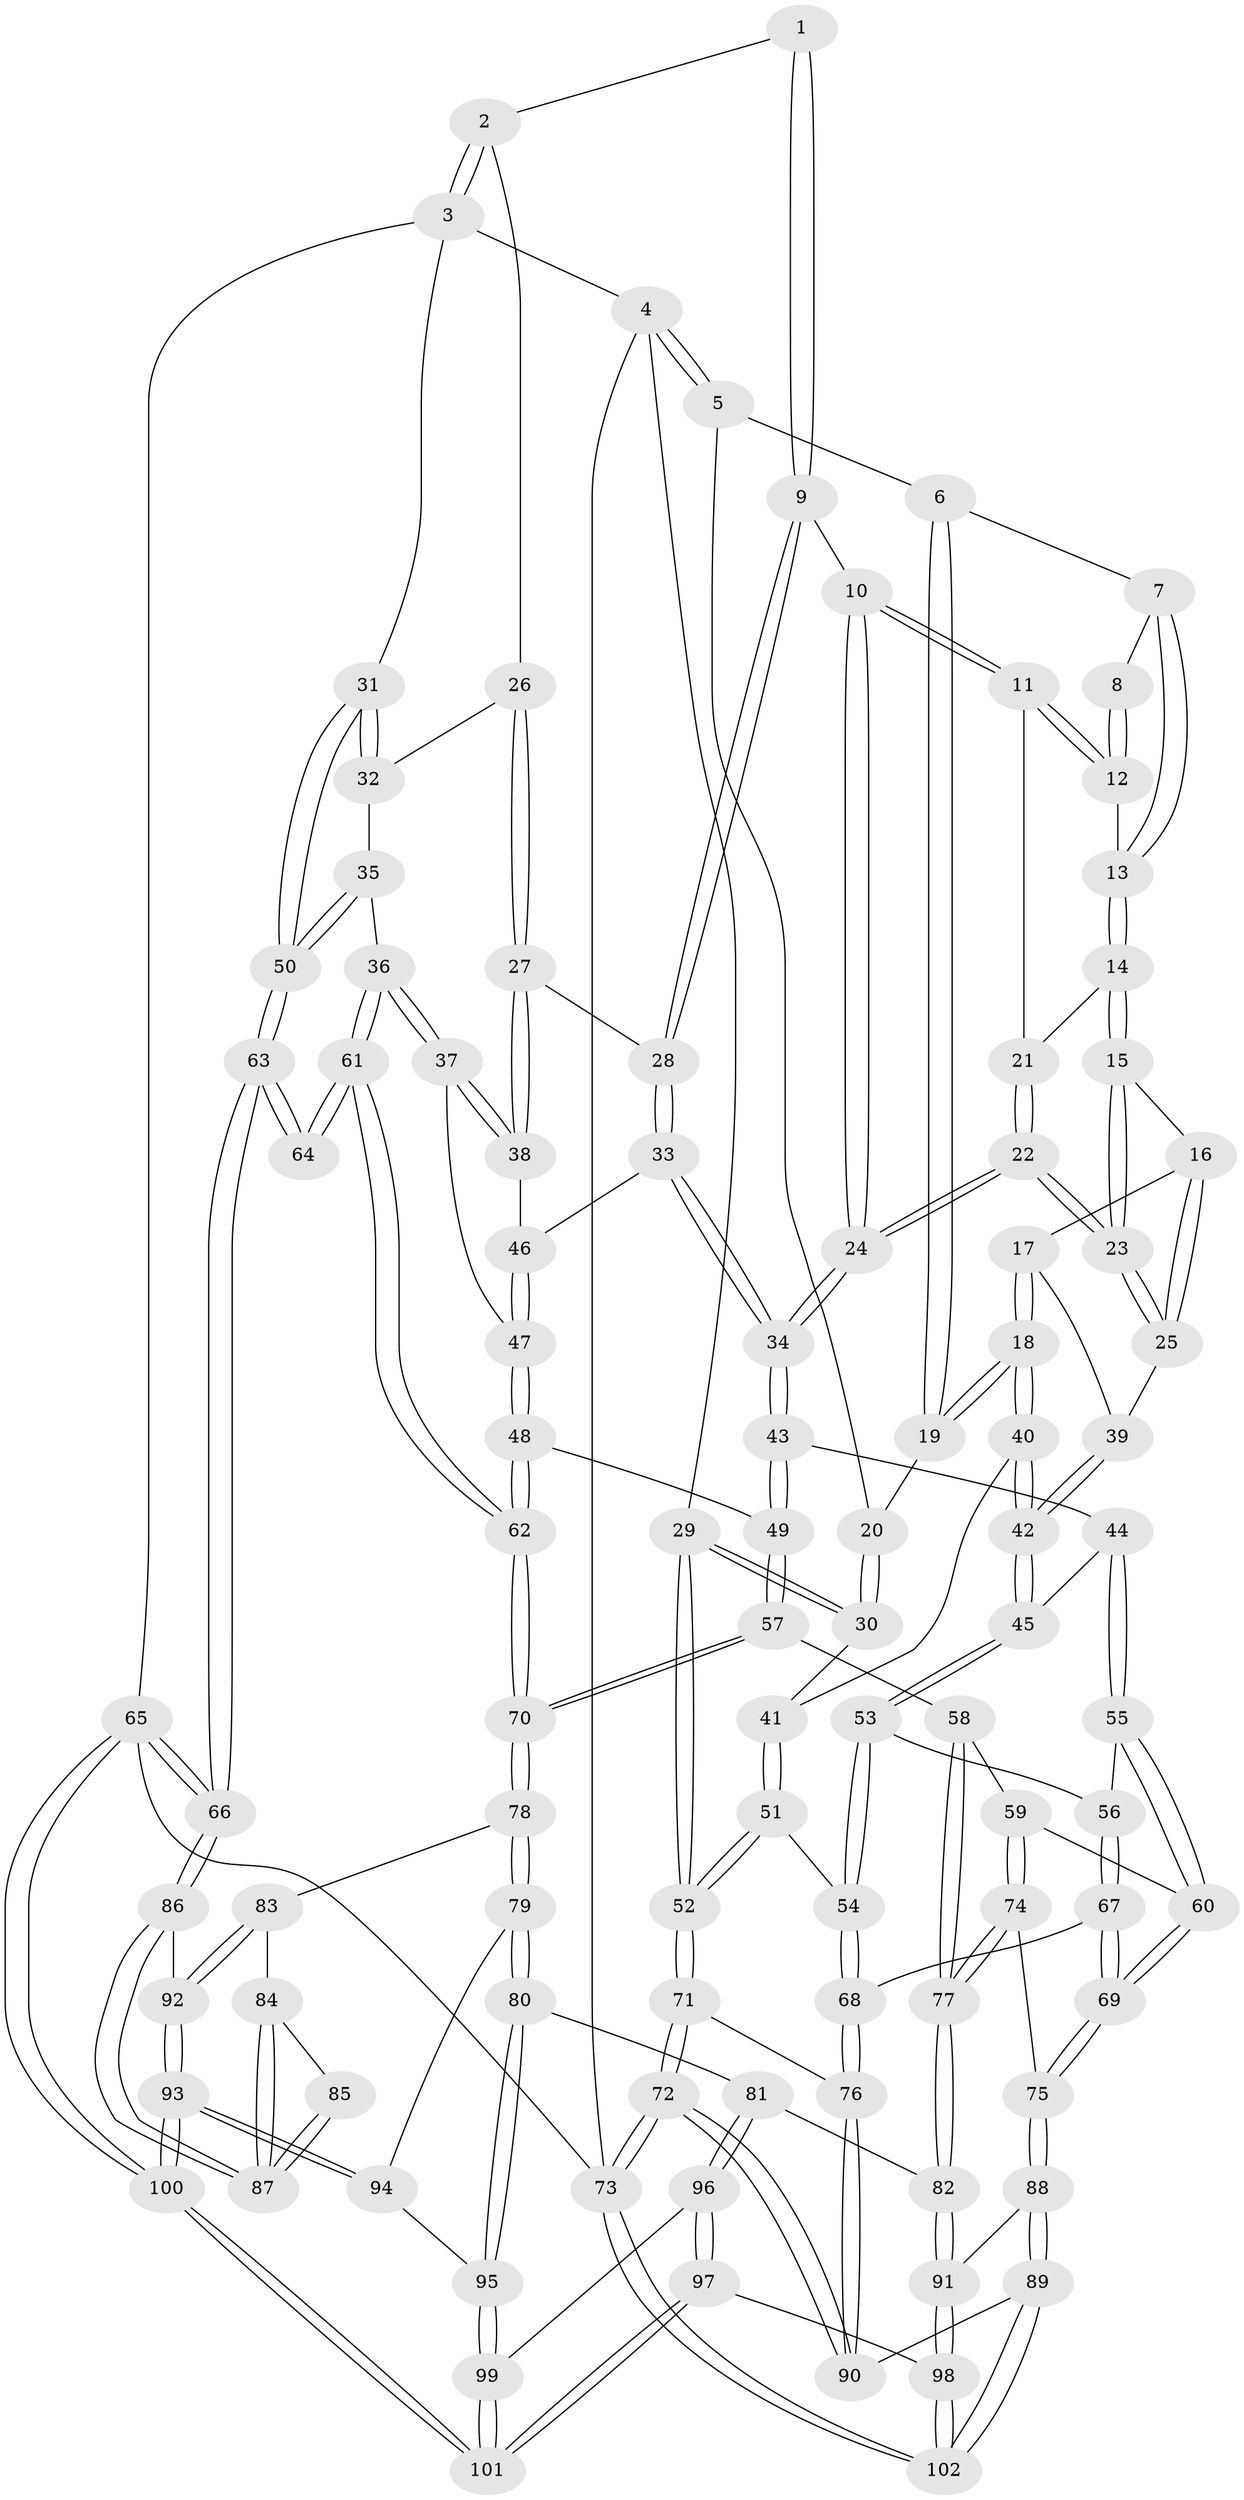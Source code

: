 // Generated by graph-tools (version 1.1) at 2025/38/02/21/25 10:38:57]
// undirected, 102 vertices, 252 edges
graph export_dot {
graph [start="1"]
  node [color=gray90,style=filled];
  1 [pos="+0.9007395221779928+0"];
  2 [pos="+1+0"];
  3 [pos="+1+0"];
  4 [pos="+0+0"];
  5 [pos="+0.09758634664352896+0"];
  6 [pos="+0.14230720306236333+0"];
  7 [pos="+0.2406951960206197+0"];
  8 [pos="+0.5847494107898521+0"];
  9 [pos="+0.6729030127768356+0.1505420502135227"];
  10 [pos="+0.5745778009272364+0.10558381469450812"];
  11 [pos="+0.5731750977711813+0.10473211618990563"];
  12 [pos="+0.5718494123732185+0.10222275839278916"];
  13 [pos="+0.25805087154526235+0"];
  14 [pos="+0.2879096712841867+0"];
  15 [pos="+0.2888532279893992+0"];
  16 [pos="+0.23362388583678367+0.1819656881717095"];
  17 [pos="+0.21267126225564426+0.23926640227912538"];
  18 [pos="+0.18747267686967423+0.25800006572296946"];
  19 [pos="+0.16662612766840343+0.23940890035825363"];
  20 [pos="+0.08046120838537674+0.2106579992015683"];
  21 [pos="+0.48705580030488926+0.1370255134227482"];
  22 [pos="+0.4276534087225741+0.26706011772818977"];
  23 [pos="+0.3797175269410622+0.23443217240117065"];
  24 [pos="+0.45015799727718353+0.29789508777850626"];
  25 [pos="+0.37420060504126407+0.23599327654567742"];
  26 [pos="+0.8541915208493683+0.2023737785581516"];
  27 [pos="+0.7297616296145489+0.23402607894118183"];
  28 [pos="+0.6824017269311832+0.19193608686042227"];
  29 [pos="+0+0.2944933174116442"];
  30 [pos="+0+0.2876263149919902"];
  31 [pos="+1+0.06306478406593843"];
  32 [pos="+0.8884706703418697+0.2337051597038458"];
  33 [pos="+0.5259491809315737+0.2944180271054359"];
  34 [pos="+0.4598882108291438+0.3135650304087741"];
  35 [pos="+0.9422089060179903+0.3157171849586288"];
  36 [pos="+0.7748430157295592+0.3953513346901326"];
  37 [pos="+0.7640944197607262+0.38504138345196004"];
  38 [pos="+0.7473803594769554+0.3420724006865775"];
  39 [pos="+0.3570884509718647+0.2416302782058552"];
  40 [pos="+0.18378162019027888+0.3468820958234874"];
  41 [pos="+0.12449770002294042+0.3653004849006623"];
  42 [pos="+0.21830575538306723+0.3687350966060813"];
  43 [pos="+0.4492966614656084+0.3656090125259514"];
  44 [pos="+0.3905493873509544+0.391261760003555"];
  45 [pos="+0.21993338030681092+0.3706453150344478"];
  46 [pos="+0.6113198086190536+0.35618695851955956"];
  47 [pos="+0.6161264367517795+0.4453882263560846"];
  48 [pos="+0.6063653526026599+0.45362485319027457"];
  49 [pos="+0.5043047156002786+0.46533363095089314"];
  50 [pos="+1+0.3905652234615911"];
  51 [pos="+0.07112782165405283+0.48827988657119703"];
  52 [pos="+0+0.5440901788733362"];
  53 [pos="+0.2303384255824613+0.45598992991002685"];
  54 [pos="+0.16485464558731408+0.5538344848562504"];
  55 [pos="+0.32153477405119707+0.4988236558033556"];
  56 [pos="+0.318271466745286+0.4984474155820234"];
  57 [pos="+0.49198578139033305+0.5464203019582784"];
  58 [pos="+0.49078154793815354+0.5475374124256069"];
  59 [pos="+0.3568959190431315+0.548259437317388"];
  60 [pos="+0.345217832876625+0.5393083854886331"];
  61 [pos="+0.8017937259373337+0.46999922068085137"];
  62 [pos="+0.7208844745310731+0.617038127314572"];
  63 [pos="+1+0.47940094090498075"];
  64 [pos="+1+0.5265139124801322"];
  65 [pos="+1+1"];
  66 [pos="+1+0.8870057910377934"];
  67 [pos="+0.1904465915991577+0.6052070903072658"];
  68 [pos="+0.18060906384340744+0.6019045515264262"];
  69 [pos="+0.22453739730394123+0.6246711867587084"];
  70 [pos="+0.7096366229315864+0.6688326430508839"];
  71 [pos="+0+0.6575412236747669"];
  72 [pos="+0+0.7553236436505125"];
  73 [pos="+0+1"];
  74 [pos="+0.3432824755672501+0.6397976064710083"];
  75 [pos="+0.2493544697663198+0.6486449591024632"];
  76 [pos="+0.131249102187013+0.6487751798320737"];
  77 [pos="+0.43453392084059117+0.7050166241929529"];
  78 [pos="+0.7151814337469231+0.6934661095091372"];
  79 [pos="+0.675559589534751+0.7353765699270842"];
  80 [pos="+0.4706721530853944+0.7871768631560366"];
  81 [pos="+0.4515580475211881+0.7896900939969462"];
  82 [pos="+0.4494281649060124+0.7889330184375821"];
  83 [pos="+0.8008356817225855+0.7224674829759837"];
  84 [pos="+0.8173815572238109+0.7224656201653092"];
  85 [pos="+1+0.5285348982474035"];
  86 [pos="+0.9504799088599243+0.8012588134698381"];
  87 [pos="+0.9501527263400159+0.8009701448173657"];
  88 [pos="+0.2775773634197304+0.8294073932093535"];
  89 [pos="+0.14785248584545643+0.8765980237845217"];
  90 [pos="+0.13866262951754663+0.8697567302364765"];
  91 [pos="+0.3393632744943924+0.8369333019622133"];
  92 [pos="+0.826495787337819+1"];
  93 [pos="+0.8026701034166179+1"];
  94 [pos="+0.6759474207006441+0.7692242479545245"];
  95 [pos="+0.6142127704972482+0.9156383134716958"];
  96 [pos="+0.45268776236254205+0.7927613516252796"];
  97 [pos="+0.553619407188007+1"];
  98 [pos="+0.40091888336199144+1"];
  99 [pos="+0.6118233405656774+0.9687099006905145"];
  100 [pos="+0.8007070934357783+1"];
  101 [pos="+0.6435693014659183+1"];
  102 [pos="+0.14111875168942536+1"];
  1 -- 2;
  1 -- 9;
  1 -- 9;
  2 -- 3;
  2 -- 3;
  2 -- 26;
  3 -- 4;
  3 -- 31;
  3 -- 65;
  4 -- 5;
  4 -- 5;
  4 -- 29;
  4 -- 73;
  5 -- 6;
  5 -- 20;
  6 -- 7;
  6 -- 19;
  6 -- 19;
  7 -- 8;
  7 -- 13;
  7 -- 13;
  8 -- 12;
  8 -- 12;
  9 -- 10;
  9 -- 28;
  9 -- 28;
  10 -- 11;
  10 -- 11;
  10 -- 24;
  10 -- 24;
  11 -- 12;
  11 -- 12;
  11 -- 21;
  12 -- 13;
  13 -- 14;
  13 -- 14;
  14 -- 15;
  14 -- 15;
  14 -- 21;
  15 -- 16;
  15 -- 23;
  15 -- 23;
  16 -- 17;
  16 -- 25;
  16 -- 25;
  17 -- 18;
  17 -- 18;
  17 -- 39;
  18 -- 19;
  18 -- 19;
  18 -- 40;
  18 -- 40;
  19 -- 20;
  20 -- 30;
  20 -- 30;
  21 -- 22;
  21 -- 22;
  22 -- 23;
  22 -- 23;
  22 -- 24;
  22 -- 24;
  23 -- 25;
  23 -- 25;
  24 -- 34;
  24 -- 34;
  25 -- 39;
  26 -- 27;
  26 -- 27;
  26 -- 32;
  27 -- 28;
  27 -- 38;
  27 -- 38;
  28 -- 33;
  28 -- 33;
  29 -- 30;
  29 -- 30;
  29 -- 52;
  29 -- 52;
  30 -- 41;
  31 -- 32;
  31 -- 32;
  31 -- 50;
  31 -- 50;
  32 -- 35;
  33 -- 34;
  33 -- 34;
  33 -- 46;
  34 -- 43;
  34 -- 43;
  35 -- 36;
  35 -- 50;
  35 -- 50;
  36 -- 37;
  36 -- 37;
  36 -- 61;
  36 -- 61;
  37 -- 38;
  37 -- 38;
  37 -- 47;
  38 -- 46;
  39 -- 42;
  39 -- 42;
  40 -- 41;
  40 -- 42;
  40 -- 42;
  41 -- 51;
  41 -- 51;
  42 -- 45;
  42 -- 45;
  43 -- 44;
  43 -- 49;
  43 -- 49;
  44 -- 45;
  44 -- 55;
  44 -- 55;
  45 -- 53;
  45 -- 53;
  46 -- 47;
  46 -- 47;
  47 -- 48;
  47 -- 48;
  48 -- 49;
  48 -- 62;
  48 -- 62;
  49 -- 57;
  49 -- 57;
  50 -- 63;
  50 -- 63;
  51 -- 52;
  51 -- 52;
  51 -- 54;
  52 -- 71;
  52 -- 71;
  53 -- 54;
  53 -- 54;
  53 -- 56;
  54 -- 68;
  54 -- 68;
  55 -- 56;
  55 -- 60;
  55 -- 60;
  56 -- 67;
  56 -- 67;
  57 -- 58;
  57 -- 70;
  57 -- 70;
  58 -- 59;
  58 -- 77;
  58 -- 77;
  59 -- 60;
  59 -- 74;
  59 -- 74;
  60 -- 69;
  60 -- 69;
  61 -- 62;
  61 -- 62;
  61 -- 64;
  61 -- 64;
  62 -- 70;
  62 -- 70;
  63 -- 64;
  63 -- 64;
  63 -- 66;
  63 -- 66;
  65 -- 66;
  65 -- 66;
  65 -- 100;
  65 -- 100;
  65 -- 73;
  66 -- 86;
  66 -- 86;
  67 -- 68;
  67 -- 69;
  67 -- 69;
  68 -- 76;
  68 -- 76;
  69 -- 75;
  69 -- 75;
  70 -- 78;
  70 -- 78;
  71 -- 72;
  71 -- 72;
  71 -- 76;
  72 -- 73;
  72 -- 73;
  72 -- 90;
  72 -- 90;
  73 -- 102;
  73 -- 102;
  74 -- 75;
  74 -- 77;
  74 -- 77;
  75 -- 88;
  75 -- 88;
  76 -- 90;
  76 -- 90;
  77 -- 82;
  77 -- 82;
  78 -- 79;
  78 -- 79;
  78 -- 83;
  79 -- 80;
  79 -- 80;
  79 -- 94;
  80 -- 81;
  80 -- 95;
  80 -- 95;
  81 -- 82;
  81 -- 96;
  81 -- 96;
  82 -- 91;
  82 -- 91;
  83 -- 84;
  83 -- 92;
  83 -- 92;
  84 -- 85;
  84 -- 87;
  84 -- 87;
  85 -- 87;
  85 -- 87;
  86 -- 87;
  86 -- 87;
  86 -- 92;
  88 -- 89;
  88 -- 89;
  88 -- 91;
  89 -- 90;
  89 -- 102;
  89 -- 102;
  91 -- 98;
  91 -- 98;
  92 -- 93;
  92 -- 93;
  93 -- 94;
  93 -- 94;
  93 -- 100;
  93 -- 100;
  94 -- 95;
  95 -- 99;
  95 -- 99;
  96 -- 97;
  96 -- 97;
  96 -- 99;
  97 -- 98;
  97 -- 101;
  97 -- 101;
  98 -- 102;
  98 -- 102;
  99 -- 101;
  99 -- 101;
  100 -- 101;
  100 -- 101;
}
